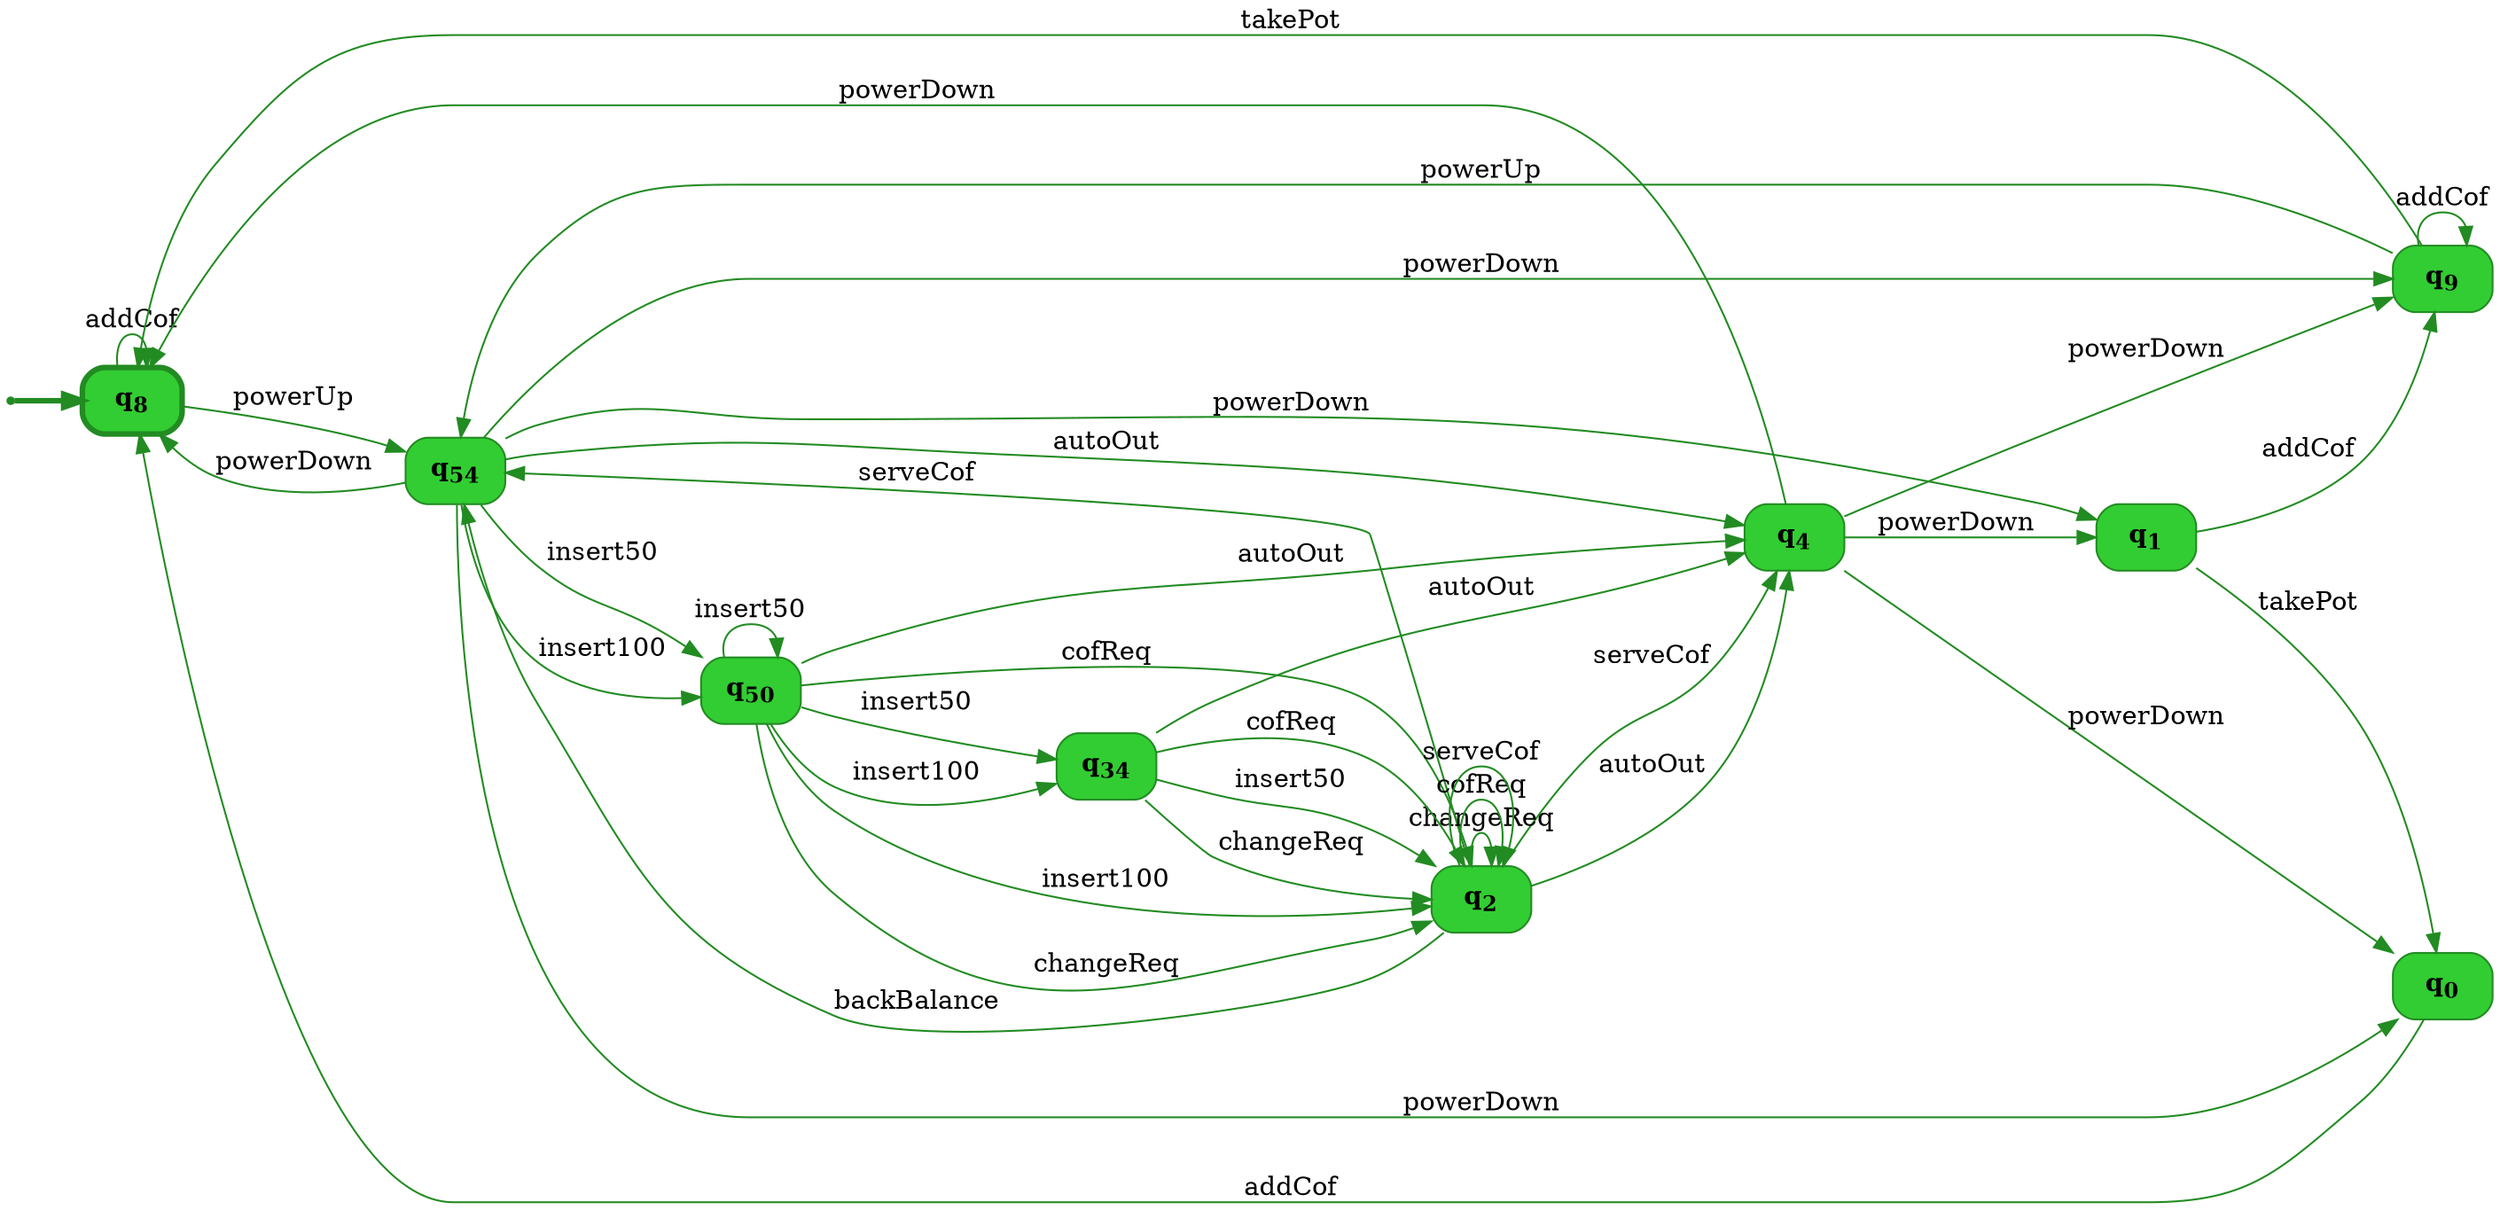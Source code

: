 digraph g {

	rankdir="LR"

	__invisible__[shape="point", color="forestgreen"]
	q8[label=<<b>q<sub>8</sub></b>>, shape="box", style="rounded, filled", fillcolor="limegreen", color="forestgreen", penwidth=3] // Initial
	q54[label=<<b>q<sub>54</sub></b>>, shape="box", style="rounded, filled", fillcolor="limegreen", color="forestgreen"]
	q4[label=<<b>q<sub>4</sub></b>>, shape="box", style="rounded, filled", fillcolor="limegreen", color="forestgreen"]
	q0[label=<<b>q<sub>0</sub></b>>, shape="box", style="rounded, filled", fillcolor="limegreen", color="forestgreen"]
	q1[label=<<b>q<sub>1</sub></b>>, shape="box", style="rounded, filled", fillcolor="limegreen", color="forestgreen"]
	q9[label=<<b>q<sub>9</sub></b>>, shape="box", style="rounded, filled", fillcolor="limegreen", color="forestgreen"]
	q50[label=<<b>q<sub>50</sub></b>>, shape="box", style="rounded, filled", fillcolor="limegreen", color="forestgreen"]
	q2[label=<<b>q<sub>2</sub></b>>, shape="box", style="rounded, filled", fillcolor="limegreen", color="forestgreen"]
	q34[label=<<b>q<sub>34</sub></b>>, shape="box", style="rounded, filled", fillcolor="limegreen", color="forestgreen"]

	__invisible__ -> q8[penwidth=3, color="forestgreen"]
	q8 -> q54[label=<powerUp>, color="forestgreen"]
	q54 -> q4[label=<autoOut>, color="forestgreen"]
	q4 -> q8[label=<powerDown>, color="forestgreen"]
	q4 -> q0[label=<powerDown>, color="forestgreen"]
	q0 -> q8[label=<addCof>, color="forestgreen"]
	q4 -> q1[label=<powerDown>, color="forestgreen"]
	q1 -> q9[label=<addCof>, color="forestgreen"]
	q9 -> q9[label=<addCof>, color="forestgreen"]
	q9 -> q54[label=<powerUp>, color="forestgreen"]
	q9 -> q8[label=<takePot>, color="forestgreen"]
	q1 -> q0[label=<takePot>, color="forestgreen"]
	q4 -> q9[label=<powerDown>, color="forestgreen"]
	q54 -> q50[label=<insert100>, color="forestgreen"]
	q50 -> q4[label=<autoOut>, color="forestgreen"]
	q50 -> q2[label=<changeReq>, color="forestgreen"]
	q2 -> q4[label=<autoOut>, color="forestgreen"]
	q2 -> q54[label=<backBalance>, color="forestgreen"]
	q2 -> q2[label=<changeReq>, color="forestgreen"]
	q2 -> q2[label=<cofReq>, color="forestgreen"]
	q2 -> q2[label=<serveCof>, color="forestgreen"]
	q2 -> q4[label=<serveCof>, color="forestgreen"]
	q2 -> q54[label=<serveCof>, color="forestgreen"]
	q50 -> q2[label=<cofReq>, color="forestgreen"]
	q50 -> q34[label=<insert100>, color="forestgreen"]
	q34 -> q4[label=<autoOut>, color="forestgreen"]
	q34 -> q2[label=<changeReq>, color="forestgreen"]
	q34 -> q2[label=<cofReq>, color="forestgreen"]
	q34 -> q2[label=<insert50>, color="forestgreen"]
	q50 -> q2[label=<insert100>, color="forestgreen"]
	q50 -> q50[label=<insert50>, color="forestgreen"]
	q50 -> q34[label=<insert50>, color="forestgreen"]
	q54 -> q50[label=<insert50>, color="forestgreen"]
	q54 -> q8[label=<powerDown>, color="forestgreen"]
	q54 -> q0[label=<powerDown>, color="forestgreen"]
	q54 -> q1[label=<powerDown>, color="forestgreen"]
	q54 -> q9[label=<powerDown>, color="forestgreen"]
	q8 -> q8[label=<addCof>, color="forestgreen"]

}
